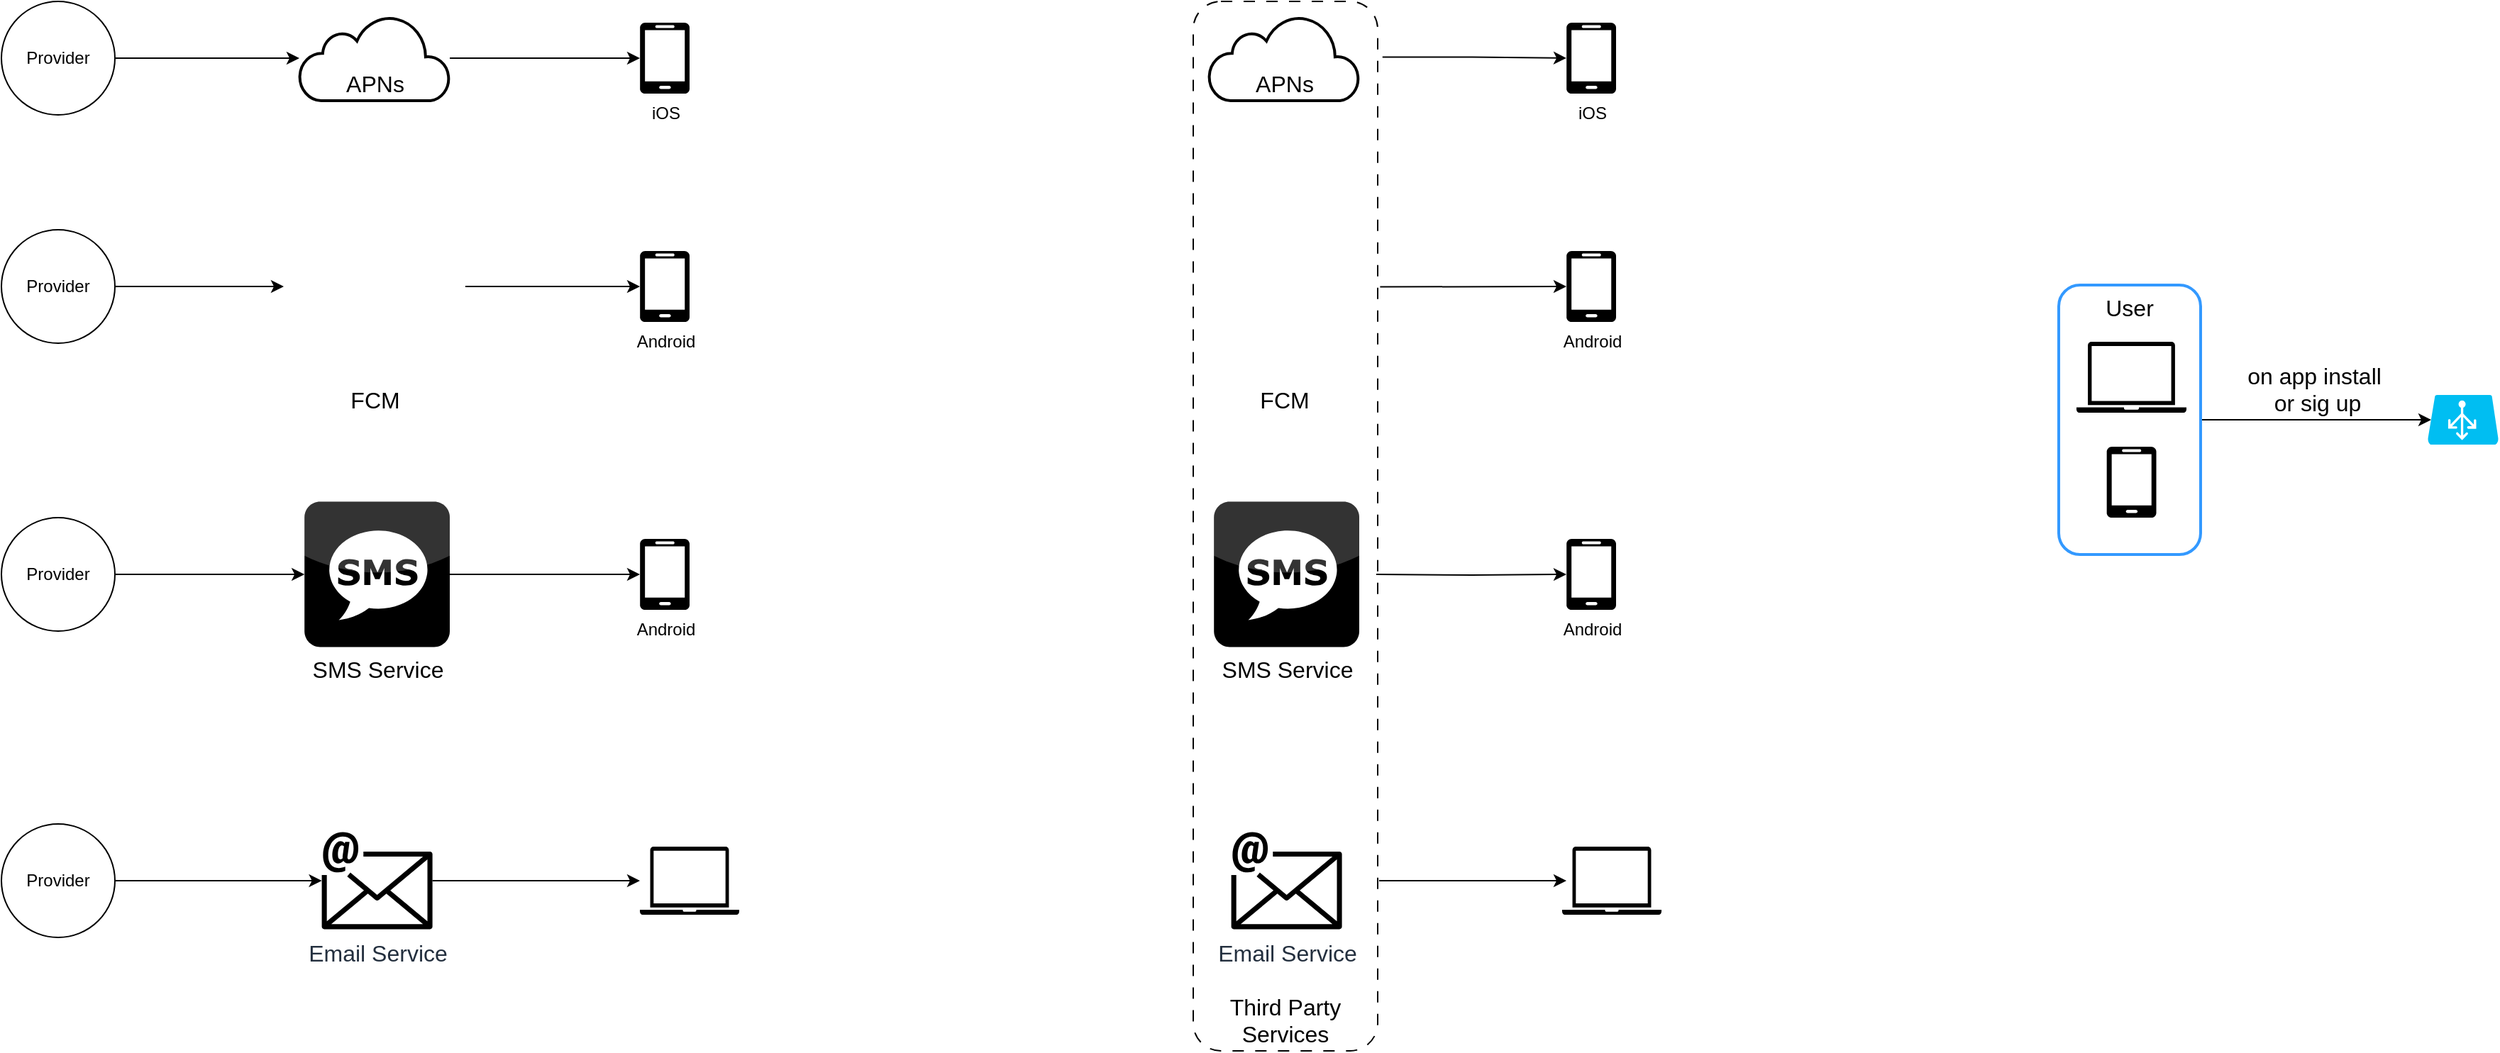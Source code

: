 <mxfile version="24.8.3">
  <diagram name="Page-1" id="7iPxPgaWAinNxmWODJ0a">
    <mxGraphModel dx="1194" dy="772" grid="1" gridSize="10" guides="1" tooltips="1" connect="1" arrows="1" fold="1" page="1" pageScale="1" pageWidth="827" pageHeight="1169" math="0" shadow="0">
      <root>
        <mxCell id="0" />
        <mxCell id="1" parent="0" />
        <mxCell id="2oj1Onqx1osYbe9teuAd-1" value="on app install&amp;nbsp;&lt;div&gt;or sig up&lt;/div&gt;" style="edgeStyle=orthogonalEdgeStyle;rounded=0;orthogonalLoop=1;jettySize=auto;html=1;entryX=0.05;entryY=0.5;entryDx=0;entryDy=0;entryPerimeter=0;fontSize=16;verticalAlign=bottom;" edge="1" parent="1" source="2oj1Onqx1osYbe9teuAd-2" target="2oj1Onqx1osYbe9teuAd-38">
          <mxGeometry relative="1" as="geometry">
            <mxPoint x="1860" y="615" as="targetPoint" />
          </mxGeometry>
        </mxCell>
        <mxCell id="2oj1Onqx1osYbe9teuAd-2" value="User" style="rounded=1;whiteSpace=wrap;html=1;verticalAlign=top;fontSize=16;fillColor=none;strokeColor=#3399FF;strokeWidth=2;" vertex="1" parent="1">
          <mxGeometry x="1680" y="520" width="100" height="190" as="geometry" />
        </mxCell>
        <mxCell id="2oj1Onqx1osYbe9teuAd-3" value="Third Party Services" style="rounded=1;whiteSpace=wrap;html=1;dashed=1;dashPattern=8 8;verticalAlign=bottom;fontSize=16;" vertex="1" parent="1">
          <mxGeometry x="1070" y="320" width="130" height="740" as="geometry" />
        </mxCell>
        <mxCell id="2oj1Onqx1osYbe9teuAd-4" value="APNs" style="html=1;verticalLabelPosition=middle;align=center;labelBackgroundColor=#ffffff;verticalAlign=bottom;strokeWidth=2;strokeColor=#000000;shadow=0;dashed=0;shape=mxgraph.ios7.icons.cloud;labelPosition=center;fontSize=16;" vertex="1" parent="1">
          <mxGeometry x="440" y="330" width="106" height="60" as="geometry" />
        </mxCell>
        <mxCell id="2oj1Onqx1osYbe9teuAd-5" value="" style="edgeStyle=orthogonalEdgeStyle;rounded=0;orthogonalLoop=1;jettySize=auto;html=1;" edge="1" parent="1" source="2oj1Onqx1osYbe9teuAd-6" target="2oj1Onqx1osYbe9teuAd-4">
          <mxGeometry relative="1" as="geometry" />
        </mxCell>
        <mxCell id="2oj1Onqx1osYbe9teuAd-6" value="Provider" style="ellipse;whiteSpace=wrap;html=1;" vertex="1" parent="1">
          <mxGeometry x="230" y="320" width="80" height="80" as="geometry" />
        </mxCell>
        <mxCell id="2oj1Onqx1osYbe9teuAd-7" value="iOS" style="verticalLabelPosition=bottom;html=1;verticalAlign=top;align=center;strokeColor=none;fillColor=#000000;shape=mxgraph.azure.mobile;pointerEvents=1;" vertex="1" parent="1">
          <mxGeometry x="680" y="335" width="35" height="50" as="geometry" />
        </mxCell>
        <mxCell id="2oj1Onqx1osYbe9teuAd-8" style="edgeStyle=orthogonalEdgeStyle;rounded=0;orthogonalLoop=1;jettySize=auto;html=1;entryX=0;entryY=0.5;entryDx=0;entryDy=0;entryPerimeter=0;" edge="1" parent="1" source="2oj1Onqx1osYbe9teuAd-4" target="2oj1Onqx1osYbe9teuAd-7">
          <mxGeometry relative="1" as="geometry" />
        </mxCell>
        <mxCell id="2oj1Onqx1osYbe9teuAd-9" value="" style="edgeStyle=orthogonalEdgeStyle;rounded=0;orthogonalLoop=1;jettySize=auto;html=1;entryX=0;entryY=0.5;entryDx=0;entryDy=0;" edge="1" parent="1" source="2oj1Onqx1osYbe9teuAd-10" target="2oj1Onqx1osYbe9teuAd-13">
          <mxGeometry relative="1" as="geometry">
            <mxPoint x="410" y="521" as="targetPoint" />
          </mxGeometry>
        </mxCell>
        <mxCell id="2oj1Onqx1osYbe9teuAd-10" value="Provider" style="ellipse;whiteSpace=wrap;html=1;" vertex="1" parent="1">
          <mxGeometry x="230" y="481" width="80" height="80" as="geometry" />
        </mxCell>
        <mxCell id="2oj1Onqx1osYbe9teuAd-11" value="Android" style="verticalLabelPosition=bottom;html=1;verticalAlign=top;align=center;strokeColor=none;fillColor=#000000;shape=mxgraph.azure.mobile;pointerEvents=1;" vertex="1" parent="1">
          <mxGeometry x="680" y="496" width="35" height="50" as="geometry" />
        </mxCell>
        <mxCell id="2oj1Onqx1osYbe9teuAd-12" style="edgeStyle=orthogonalEdgeStyle;rounded=0;orthogonalLoop=1;jettySize=auto;html=1;entryX=0;entryY=0.5;entryDx=0;entryDy=0;entryPerimeter=0;exitX=1;exitY=0.5;exitDx=0;exitDy=0;" edge="1" parent="1" source="2oj1Onqx1osYbe9teuAd-13" target="2oj1Onqx1osYbe9teuAd-11">
          <mxGeometry relative="1" as="geometry">
            <mxPoint x="546" y="521" as="sourcePoint" />
          </mxGeometry>
        </mxCell>
        <mxCell id="2oj1Onqx1osYbe9teuAd-13" value="FCM" style="shape=image;html=1;verticalAlign=top;verticalLabelPosition=bottom;labelBackgroundColor=#ffffff;imageAspect=0;aspect=fixed;image=https://cdn1.iconfinder.com/data/icons/ionicons-fill-vol-2/512/logo-firebase-128.png;fontSize=16;" vertex="1" parent="1">
          <mxGeometry x="429" y="457" width="128" height="128" as="geometry" />
        </mxCell>
        <mxCell id="2oj1Onqx1osYbe9teuAd-14" value="" style="edgeStyle=orthogonalEdgeStyle;rounded=0;orthogonalLoop=1;jettySize=auto;html=1;" edge="1" parent="1" source="2oj1Onqx1osYbe9teuAd-15" target="2oj1Onqx1osYbe9teuAd-18">
          <mxGeometry relative="1" as="geometry">
            <mxPoint x="429" y="724" as="targetPoint" />
          </mxGeometry>
        </mxCell>
        <mxCell id="2oj1Onqx1osYbe9teuAd-15" value="Provider" style="ellipse;whiteSpace=wrap;html=1;" vertex="1" parent="1">
          <mxGeometry x="230" y="684" width="80" height="80" as="geometry" />
        </mxCell>
        <mxCell id="2oj1Onqx1osYbe9teuAd-16" value="Android" style="verticalLabelPosition=bottom;html=1;verticalAlign=top;align=center;strokeColor=none;fillColor=#000000;shape=mxgraph.azure.mobile;pointerEvents=1;" vertex="1" parent="1">
          <mxGeometry x="680" y="699" width="35" height="50" as="geometry" />
        </mxCell>
        <mxCell id="2oj1Onqx1osYbe9teuAd-17" style="edgeStyle=orthogonalEdgeStyle;rounded=0;orthogonalLoop=1;jettySize=auto;html=1;entryX=0;entryY=0.5;entryDx=0;entryDy=0;entryPerimeter=0;" edge="1" parent="1" source="2oj1Onqx1osYbe9teuAd-18" target="2oj1Onqx1osYbe9teuAd-16">
          <mxGeometry relative="1" as="geometry">
            <mxPoint x="557" y="724" as="sourcePoint" />
          </mxGeometry>
        </mxCell>
        <mxCell id="2oj1Onqx1osYbe9teuAd-18" value="SMS Service" style="dashed=0;outlineConnect=0;html=1;align=center;labelPosition=center;verticalLabelPosition=bottom;verticalAlign=top;shape=mxgraph.webicons.sms;fillColor=#000000;gradientColor=none;fontSize=16;" vertex="1" parent="1">
          <mxGeometry x="443.6" y="672.8" width="102.4" height="102.4" as="geometry" />
        </mxCell>
        <mxCell id="2oj1Onqx1osYbe9teuAd-19" value="Email Service" style="sketch=0;outlineConnect=0;fontColor=#232F3E;gradientColor=none;fillColor=#000000;strokeColor=none;dashed=0;verticalLabelPosition=bottom;verticalAlign=top;align=center;html=1;fontSize=16;fontStyle=0;aspect=fixed;shape=mxgraph.aws4.email;" vertex="1" parent="1">
          <mxGeometry x="455.8" y="905.5" width="78" height="69" as="geometry" />
        </mxCell>
        <mxCell id="2oj1Onqx1osYbe9teuAd-20" value="" style="edgeStyle=orthogonalEdgeStyle;rounded=0;orthogonalLoop=1;jettySize=auto;html=1;" edge="1" parent="1" source="2oj1Onqx1osYbe9teuAd-21" target="2oj1Onqx1osYbe9teuAd-19">
          <mxGeometry relative="1" as="geometry">
            <mxPoint x="443.6" y="940" as="targetPoint" />
          </mxGeometry>
        </mxCell>
        <mxCell id="2oj1Onqx1osYbe9teuAd-21" value="Provider" style="ellipse;whiteSpace=wrap;html=1;" vertex="1" parent="1">
          <mxGeometry x="230" y="900" width="80" height="80" as="geometry" />
        </mxCell>
        <mxCell id="2oj1Onqx1osYbe9teuAd-22" style="edgeStyle=orthogonalEdgeStyle;rounded=0;orthogonalLoop=1;jettySize=auto;html=1;entryX=0;entryY=0.5;entryDx=0;entryDy=0;entryPerimeter=0;" edge="1" parent="1" source="2oj1Onqx1osYbe9teuAd-19">
          <mxGeometry relative="1" as="geometry">
            <mxPoint x="546" y="940" as="sourcePoint" />
            <mxPoint x="680" y="940" as="targetPoint" />
          </mxGeometry>
        </mxCell>
        <mxCell id="2oj1Onqx1osYbe9teuAd-23" value="APNs" style="html=1;verticalLabelPosition=middle;align=center;labelBackgroundColor=#ffffff;verticalAlign=bottom;strokeWidth=2;strokeColor=#000000;shadow=0;dashed=0;shape=mxgraph.ios7.icons.cloud;labelPosition=center;fontSize=16;" vertex="1" parent="1">
          <mxGeometry x="1081" y="330" width="106" height="60" as="geometry" />
        </mxCell>
        <mxCell id="2oj1Onqx1osYbe9teuAd-24" value="FCM" style="shape=image;html=1;verticalAlign=top;verticalLabelPosition=bottom;labelBackgroundColor=#ffffff;imageAspect=0;aspect=fixed;image=https://cdn1.iconfinder.com/data/icons/ionicons-fill-vol-2/512/logo-firebase-128.png;fontSize=16;" vertex="1" parent="1">
          <mxGeometry x="1070" y="457" width="128" height="128" as="geometry" />
        </mxCell>
        <mxCell id="2oj1Onqx1osYbe9teuAd-25" value="SMS Service" style="dashed=0;outlineConnect=0;html=1;align=center;labelPosition=center;verticalLabelPosition=bottom;verticalAlign=top;shape=mxgraph.webicons.sms;fillColor=#000000;gradientColor=none;fontSize=16;" vertex="1" parent="1">
          <mxGeometry x="1084.6" y="672.8" width="102.4" height="102.4" as="geometry" />
        </mxCell>
        <mxCell id="2oj1Onqx1osYbe9teuAd-26" value="Email Service" style="sketch=0;outlineConnect=0;fontColor=#232F3E;gradientColor=none;fillColor=#000000;strokeColor=none;dashed=0;verticalLabelPosition=bottom;verticalAlign=top;align=center;html=1;fontSize=16;fontStyle=0;aspect=fixed;shape=mxgraph.aws4.email;" vertex="1" parent="1">
          <mxGeometry x="1096.8" y="905.5" width="78" height="69" as="geometry" />
        </mxCell>
        <mxCell id="2oj1Onqx1osYbe9teuAd-27" value="iOS" style="verticalLabelPosition=bottom;html=1;verticalAlign=top;align=center;strokeColor=none;fillColor=#000000;shape=mxgraph.azure.mobile;pointerEvents=1;" vertex="1" parent="1">
          <mxGeometry x="1333" y="335" width="35" height="50" as="geometry" />
        </mxCell>
        <mxCell id="2oj1Onqx1osYbe9teuAd-28" style="edgeStyle=orthogonalEdgeStyle;rounded=0;orthogonalLoop=1;jettySize=auto;html=1;entryX=0;entryY=0.5;entryDx=0;entryDy=0;entryPerimeter=0;exitX=1.026;exitY=0.053;exitDx=0;exitDy=0;exitPerimeter=0;" edge="1" parent="1" source="2oj1Onqx1osYbe9teuAd-3" target="2oj1Onqx1osYbe9teuAd-27">
          <mxGeometry relative="1" as="geometry">
            <mxPoint x="1220" y="340" as="sourcePoint" />
          </mxGeometry>
        </mxCell>
        <mxCell id="2oj1Onqx1osYbe9teuAd-29" value="Android" style="verticalLabelPosition=bottom;html=1;verticalAlign=top;align=center;strokeColor=none;fillColor=#000000;shape=mxgraph.azure.mobile;pointerEvents=1;" vertex="1" parent="1">
          <mxGeometry x="1333" y="496" width="35" height="50" as="geometry" />
        </mxCell>
        <mxCell id="2oj1Onqx1osYbe9teuAd-30" style="rounded=0;orthogonalLoop=1;jettySize=auto;html=1;entryX=0;entryY=0.5;entryDx=0;entryDy=0;entryPerimeter=0;exitX=1.013;exitY=0.272;exitDx=0;exitDy=0;exitPerimeter=0;" edge="1" parent="1" source="2oj1Onqx1osYbe9teuAd-3" target="2oj1Onqx1osYbe9teuAd-29">
          <mxGeometry relative="1" as="geometry">
            <mxPoint x="1210" y="521" as="sourcePoint" />
          </mxGeometry>
        </mxCell>
        <mxCell id="2oj1Onqx1osYbe9teuAd-31" value="Android" style="verticalLabelPosition=bottom;html=1;verticalAlign=top;align=center;strokeColor=none;fillColor=#000000;shape=mxgraph.azure.mobile;pointerEvents=1;" vertex="1" parent="1">
          <mxGeometry x="1333" y="699" width="35" height="50" as="geometry" />
        </mxCell>
        <mxCell id="2oj1Onqx1osYbe9teuAd-32" style="edgeStyle=orthogonalEdgeStyle;rounded=0;orthogonalLoop=1;jettySize=auto;html=1;entryX=0;entryY=0.5;entryDx=0;entryDy=0;entryPerimeter=0;" edge="1" parent="1" target="2oj1Onqx1osYbe9teuAd-31">
          <mxGeometry relative="1" as="geometry">
            <mxPoint x="1199" y="724" as="sourcePoint" />
          </mxGeometry>
        </mxCell>
        <mxCell id="2oj1Onqx1osYbe9teuAd-33" style="edgeStyle=orthogonalEdgeStyle;rounded=0;orthogonalLoop=1;jettySize=auto;html=1;entryX=0;entryY=0.5;entryDx=0;entryDy=0;entryPerimeter=0;" edge="1" parent="1">
          <mxGeometry relative="1" as="geometry">
            <mxPoint x="1201" y="940" as="sourcePoint" />
            <mxPoint x="1333" y="940" as="targetPoint" />
          </mxGeometry>
        </mxCell>
        <mxCell id="2oj1Onqx1osYbe9teuAd-34" value="" style="sketch=0;pointerEvents=1;shadow=0;dashed=0;html=1;strokeColor=none;fillColor=#000000;labelPosition=center;verticalLabelPosition=bottom;verticalAlign=top;align=center;outlineConnect=0;shape=mxgraph.veeam2.laptop;" vertex="1" parent="1">
          <mxGeometry x="680" y="916" width="70" height="48" as="geometry" />
        </mxCell>
        <mxCell id="2oj1Onqx1osYbe9teuAd-35" value="" style="sketch=0;pointerEvents=1;shadow=0;dashed=0;html=1;strokeColor=none;fillColor=#000000;labelPosition=center;verticalLabelPosition=bottom;verticalAlign=top;align=center;outlineConnect=0;shape=mxgraph.veeam2.laptop;" vertex="1" parent="1">
          <mxGeometry x="1330" y="916" width="70" height="48" as="geometry" />
        </mxCell>
        <mxCell id="2oj1Onqx1osYbe9teuAd-36" value="" style="verticalLabelPosition=bottom;html=1;verticalAlign=top;align=center;strokeColor=none;fillColor=#000000;shape=mxgraph.azure.mobile;pointerEvents=1;" vertex="1" parent="1">
          <mxGeometry x="1713.75" y="634" width="35" height="50" as="geometry" />
        </mxCell>
        <mxCell id="2oj1Onqx1osYbe9teuAd-37" value="" style="sketch=0;pointerEvents=1;shadow=0;dashed=0;html=1;strokeColor=none;fillColor=#000000;labelPosition=center;verticalLabelPosition=bottom;verticalAlign=top;align=center;outlineConnect=0;shape=mxgraph.veeam2.laptop;" vertex="1" parent="1">
          <mxGeometry x="1692.5" y="560" width="77.5" height="50" as="geometry" />
        </mxCell>
        <mxCell id="2oj1Onqx1osYbe9teuAd-38" value="" style="verticalLabelPosition=bottom;html=1;verticalAlign=top;align=center;strokeColor=none;fillColor=#00BEF2;shape=mxgraph.azure.azure_load_balancer;" vertex="1" parent="1">
          <mxGeometry x="1940" y="597.5" width="50" height="35" as="geometry" />
        </mxCell>
      </root>
    </mxGraphModel>
  </diagram>
</mxfile>
